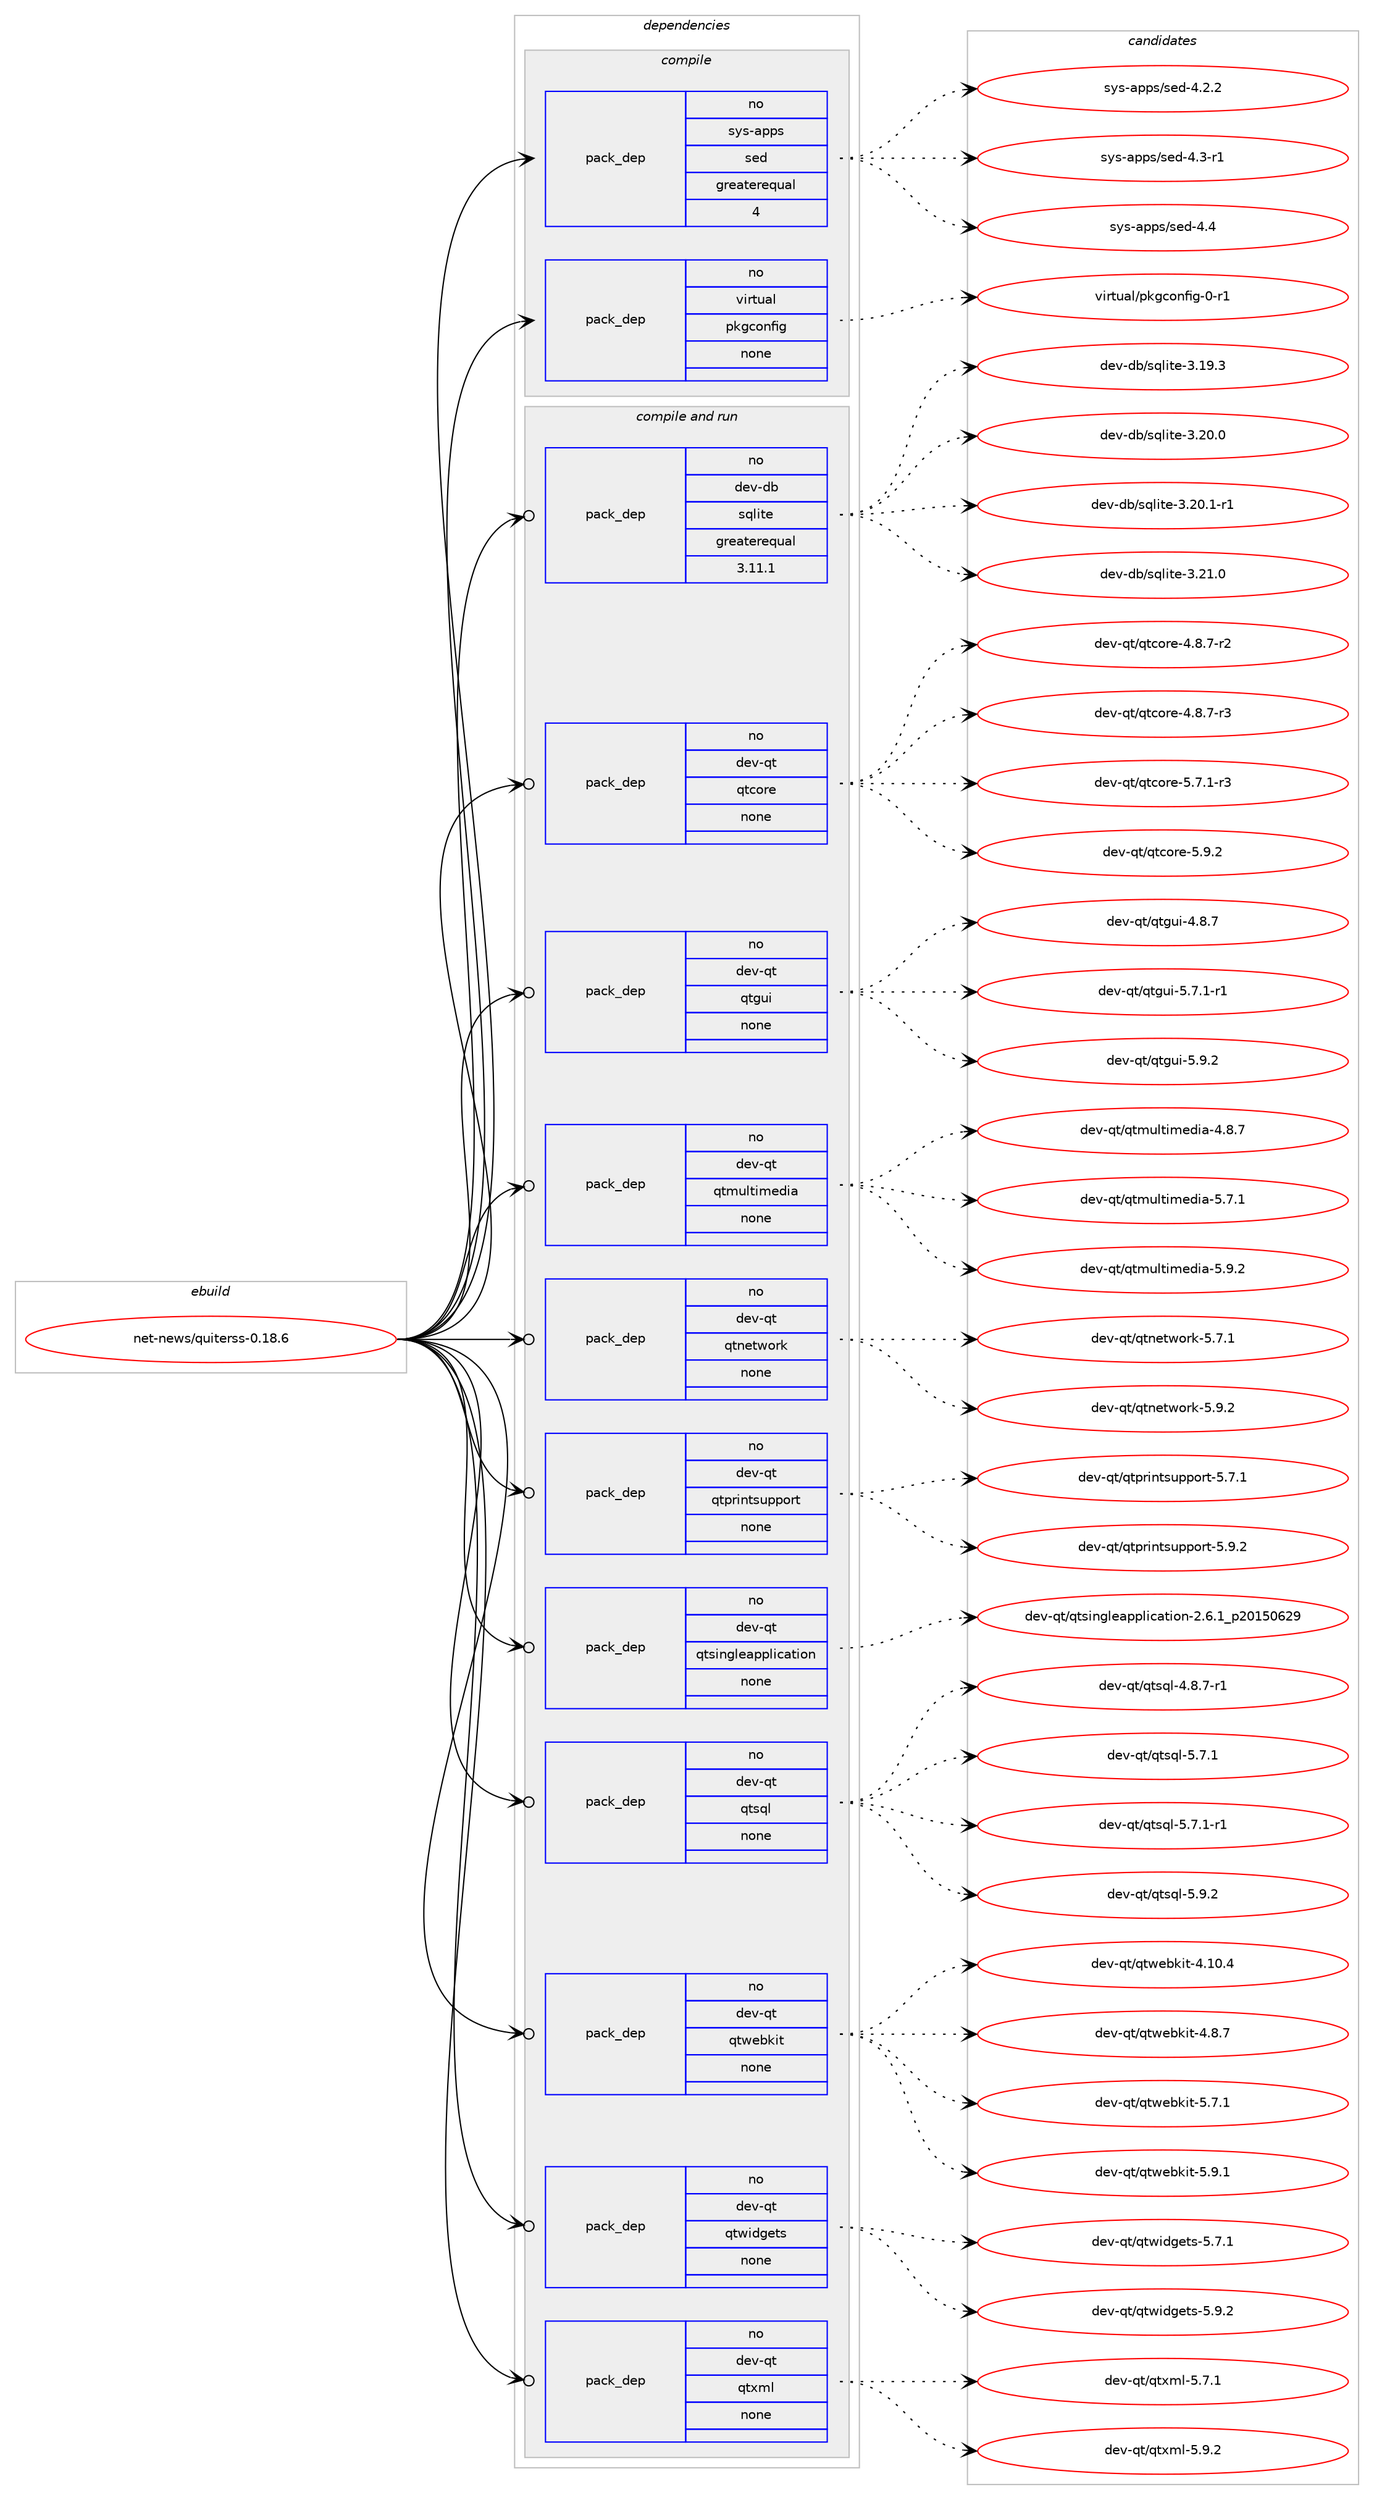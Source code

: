 digraph prolog {

# *************
# Graph options
# *************

newrank=true;
concentrate=true;
compound=true;
graph [rankdir=LR,fontname=Helvetica,fontsize=10,ranksep=1.5];#, ranksep=2.5, nodesep=0.2];
edge  [arrowhead=vee];
node  [fontname=Helvetica,fontsize=10];

# **********
# The ebuild
# **********

subgraph cluster_leftcol {
color=gray;
rank=same;
label=<<i>ebuild</i>>;
id [label="net-news/quiterss-0.18.6", color=red, width=4, href="../net-news/quiterss-0.18.6.svg"];
}

# ****************
# The dependencies
# ****************

subgraph cluster_midcol {
color=gray;
label=<<i>dependencies</i>>;
subgraph cluster_compile {
fillcolor="#eeeeee";
style=filled;
label=<<i>compile</i>>;
subgraph pack318772 {
dependency433324 [label=<<TABLE BORDER="0" CELLBORDER="1" CELLSPACING="0" CELLPADDING="4" WIDTH="220"><TR><TD ROWSPAN="6" CELLPADDING="30">pack_dep</TD></TR><TR><TD WIDTH="110">no</TD></TR><TR><TD>sys-apps</TD></TR><TR><TD>sed</TD></TR><TR><TD>greaterequal</TD></TR><TR><TD>4</TD></TR></TABLE>>, shape=none, color=blue];
}
id:e -> dependency433324:w [weight=20,style="solid",arrowhead="vee"];
subgraph pack318773 {
dependency433325 [label=<<TABLE BORDER="0" CELLBORDER="1" CELLSPACING="0" CELLPADDING="4" WIDTH="220"><TR><TD ROWSPAN="6" CELLPADDING="30">pack_dep</TD></TR><TR><TD WIDTH="110">no</TD></TR><TR><TD>virtual</TD></TR><TR><TD>pkgconfig</TD></TR><TR><TD>none</TD></TR><TR><TD></TD></TR></TABLE>>, shape=none, color=blue];
}
id:e -> dependency433325:w [weight=20,style="solid",arrowhead="vee"];
}
subgraph cluster_compileandrun {
fillcolor="#eeeeee";
style=filled;
label=<<i>compile and run</i>>;
subgraph pack318774 {
dependency433326 [label=<<TABLE BORDER="0" CELLBORDER="1" CELLSPACING="0" CELLPADDING="4" WIDTH="220"><TR><TD ROWSPAN="6" CELLPADDING="30">pack_dep</TD></TR><TR><TD WIDTH="110">no</TD></TR><TR><TD>dev-db</TD></TR><TR><TD>sqlite</TD></TR><TR><TD>greaterequal</TD></TR><TR><TD>3.11.1</TD></TR></TABLE>>, shape=none, color=blue];
}
id:e -> dependency433326:w [weight=20,style="solid",arrowhead="odotvee"];
subgraph pack318775 {
dependency433327 [label=<<TABLE BORDER="0" CELLBORDER="1" CELLSPACING="0" CELLPADDING="4" WIDTH="220"><TR><TD ROWSPAN="6" CELLPADDING="30">pack_dep</TD></TR><TR><TD WIDTH="110">no</TD></TR><TR><TD>dev-qt</TD></TR><TR><TD>qtcore</TD></TR><TR><TD>none</TD></TR><TR><TD></TD></TR></TABLE>>, shape=none, color=blue];
}
id:e -> dependency433327:w [weight=20,style="solid",arrowhead="odotvee"];
subgraph pack318776 {
dependency433328 [label=<<TABLE BORDER="0" CELLBORDER="1" CELLSPACING="0" CELLPADDING="4" WIDTH="220"><TR><TD ROWSPAN="6" CELLPADDING="30">pack_dep</TD></TR><TR><TD WIDTH="110">no</TD></TR><TR><TD>dev-qt</TD></TR><TR><TD>qtgui</TD></TR><TR><TD>none</TD></TR><TR><TD></TD></TR></TABLE>>, shape=none, color=blue];
}
id:e -> dependency433328:w [weight=20,style="solid",arrowhead="odotvee"];
subgraph pack318777 {
dependency433329 [label=<<TABLE BORDER="0" CELLBORDER="1" CELLSPACING="0" CELLPADDING="4" WIDTH="220"><TR><TD ROWSPAN="6" CELLPADDING="30">pack_dep</TD></TR><TR><TD WIDTH="110">no</TD></TR><TR><TD>dev-qt</TD></TR><TR><TD>qtmultimedia</TD></TR><TR><TD>none</TD></TR><TR><TD></TD></TR></TABLE>>, shape=none, color=blue];
}
id:e -> dependency433329:w [weight=20,style="solid",arrowhead="odotvee"];
subgraph pack318778 {
dependency433330 [label=<<TABLE BORDER="0" CELLBORDER="1" CELLSPACING="0" CELLPADDING="4" WIDTH="220"><TR><TD ROWSPAN="6" CELLPADDING="30">pack_dep</TD></TR><TR><TD WIDTH="110">no</TD></TR><TR><TD>dev-qt</TD></TR><TR><TD>qtnetwork</TD></TR><TR><TD>none</TD></TR><TR><TD></TD></TR></TABLE>>, shape=none, color=blue];
}
id:e -> dependency433330:w [weight=20,style="solid",arrowhead="odotvee"];
subgraph pack318779 {
dependency433331 [label=<<TABLE BORDER="0" CELLBORDER="1" CELLSPACING="0" CELLPADDING="4" WIDTH="220"><TR><TD ROWSPAN="6" CELLPADDING="30">pack_dep</TD></TR><TR><TD WIDTH="110">no</TD></TR><TR><TD>dev-qt</TD></TR><TR><TD>qtprintsupport</TD></TR><TR><TD>none</TD></TR><TR><TD></TD></TR></TABLE>>, shape=none, color=blue];
}
id:e -> dependency433331:w [weight=20,style="solid",arrowhead="odotvee"];
subgraph pack318780 {
dependency433332 [label=<<TABLE BORDER="0" CELLBORDER="1" CELLSPACING="0" CELLPADDING="4" WIDTH="220"><TR><TD ROWSPAN="6" CELLPADDING="30">pack_dep</TD></TR><TR><TD WIDTH="110">no</TD></TR><TR><TD>dev-qt</TD></TR><TR><TD>qtsingleapplication</TD></TR><TR><TD>none</TD></TR><TR><TD></TD></TR></TABLE>>, shape=none, color=blue];
}
id:e -> dependency433332:w [weight=20,style="solid",arrowhead="odotvee"];
subgraph pack318781 {
dependency433333 [label=<<TABLE BORDER="0" CELLBORDER="1" CELLSPACING="0" CELLPADDING="4" WIDTH="220"><TR><TD ROWSPAN="6" CELLPADDING="30">pack_dep</TD></TR><TR><TD WIDTH="110">no</TD></TR><TR><TD>dev-qt</TD></TR><TR><TD>qtsql</TD></TR><TR><TD>none</TD></TR><TR><TD></TD></TR></TABLE>>, shape=none, color=blue];
}
id:e -> dependency433333:w [weight=20,style="solid",arrowhead="odotvee"];
subgraph pack318782 {
dependency433334 [label=<<TABLE BORDER="0" CELLBORDER="1" CELLSPACING="0" CELLPADDING="4" WIDTH="220"><TR><TD ROWSPAN="6" CELLPADDING="30">pack_dep</TD></TR><TR><TD WIDTH="110">no</TD></TR><TR><TD>dev-qt</TD></TR><TR><TD>qtwebkit</TD></TR><TR><TD>none</TD></TR><TR><TD></TD></TR></TABLE>>, shape=none, color=blue];
}
id:e -> dependency433334:w [weight=20,style="solid",arrowhead="odotvee"];
subgraph pack318783 {
dependency433335 [label=<<TABLE BORDER="0" CELLBORDER="1" CELLSPACING="0" CELLPADDING="4" WIDTH="220"><TR><TD ROWSPAN="6" CELLPADDING="30">pack_dep</TD></TR><TR><TD WIDTH="110">no</TD></TR><TR><TD>dev-qt</TD></TR><TR><TD>qtwidgets</TD></TR><TR><TD>none</TD></TR><TR><TD></TD></TR></TABLE>>, shape=none, color=blue];
}
id:e -> dependency433335:w [weight=20,style="solid",arrowhead="odotvee"];
subgraph pack318784 {
dependency433336 [label=<<TABLE BORDER="0" CELLBORDER="1" CELLSPACING="0" CELLPADDING="4" WIDTH="220"><TR><TD ROWSPAN="6" CELLPADDING="30">pack_dep</TD></TR><TR><TD WIDTH="110">no</TD></TR><TR><TD>dev-qt</TD></TR><TR><TD>qtxml</TD></TR><TR><TD>none</TD></TR><TR><TD></TD></TR></TABLE>>, shape=none, color=blue];
}
id:e -> dependency433336:w [weight=20,style="solid",arrowhead="odotvee"];
}
subgraph cluster_run {
fillcolor="#eeeeee";
style=filled;
label=<<i>run</i>>;
}
}

# **************
# The candidates
# **************

subgraph cluster_choices {
rank=same;
color=gray;
label=<<i>candidates</i>>;

subgraph choice318772 {
color=black;
nodesep=1;
choice115121115459711211211547115101100455246504650 [label="sys-apps/sed-4.2.2", color=red, width=4,href="../sys-apps/sed-4.2.2.svg"];
choice115121115459711211211547115101100455246514511449 [label="sys-apps/sed-4.3-r1", color=red, width=4,href="../sys-apps/sed-4.3-r1.svg"];
choice11512111545971121121154711510110045524652 [label="sys-apps/sed-4.4", color=red, width=4,href="../sys-apps/sed-4.4.svg"];
dependency433324:e -> choice115121115459711211211547115101100455246504650:w [style=dotted,weight="100"];
dependency433324:e -> choice115121115459711211211547115101100455246514511449:w [style=dotted,weight="100"];
dependency433324:e -> choice11512111545971121121154711510110045524652:w [style=dotted,weight="100"];
}
subgraph choice318773 {
color=black;
nodesep=1;
choice11810511411611797108471121071039911111010210510345484511449 [label="virtual/pkgconfig-0-r1", color=red, width=4,href="../virtual/pkgconfig-0-r1.svg"];
dependency433325:e -> choice11810511411611797108471121071039911111010210510345484511449:w [style=dotted,weight="100"];
}
subgraph choice318774 {
color=black;
nodesep=1;
choice10010111845100984711511310810511610145514649574651 [label="dev-db/sqlite-3.19.3", color=red, width=4,href="../dev-db/sqlite-3.19.3.svg"];
choice10010111845100984711511310810511610145514650484648 [label="dev-db/sqlite-3.20.0", color=red, width=4,href="../dev-db/sqlite-3.20.0.svg"];
choice100101118451009847115113108105116101455146504846494511449 [label="dev-db/sqlite-3.20.1-r1", color=red, width=4,href="../dev-db/sqlite-3.20.1-r1.svg"];
choice10010111845100984711511310810511610145514650494648 [label="dev-db/sqlite-3.21.0", color=red, width=4,href="../dev-db/sqlite-3.21.0.svg"];
dependency433326:e -> choice10010111845100984711511310810511610145514649574651:w [style=dotted,weight="100"];
dependency433326:e -> choice10010111845100984711511310810511610145514650484648:w [style=dotted,weight="100"];
dependency433326:e -> choice100101118451009847115113108105116101455146504846494511449:w [style=dotted,weight="100"];
dependency433326:e -> choice10010111845100984711511310810511610145514650494648:w [style=dotted,weight="100"];
}
subgraph choice318775 {
color=black;
nodesep=1;
choice1001011184511311647113116991111141014552465646554511450 [label="dev-qt/qtcore-4.8.7-r2", color=red, width=4,href="../dev-qt/qtcore-4.8.7-r2.svg"];
choice1001011184511311647113116991111141014552465646554511451 [label="dev-qt/qtcore-4.8.7-r3", color=red, width=4,href="../dev-qt/qtcore-4.8.7-r3.svg"];
choice1001011184511311647113116991111141014553465546494511451 [label="dev-qt/qtcore-5.7.1-r3", color=red, width=4,href="../dev-qt/qtcore-5.7.1-r3.svg"];
choice100101118451131164711311699111114101455346574650 [label="dev-qt/qtcore-5.9.2", color=red, width=4,href="../dev-qt/qtcore-5.9.2.svg"];
dependency433327:e -> choice1001011184511311647113116991111141014552465646554511450:w [style=dotted,weight="100"];
dependency433327:e -> choice1001011184511311647113116991111141014552465646554511451:w [style=dotted,weight="100"];
dependency433327:e -> choice1001011184511311647113116991111141014553465546494511451:w [style=dotted,weight="100"];
dependency433327:e -> choice100101118451131164711311699111114101455346574650:w [style=dotted,weight="100"];
}
subgraph choice318776 {
color=black;
nodesep=1;
choice1001011184511311647113116103117105455246564655 [label="dev-qt/qtgui-4.8.7", color=red, width=4,href="../dev-qt/qtgui-4.8.7.svg"];
choice10010111845113116471131161031171054553465546494511449 [label="dev-qt/qtgui-5.7.1-r1", color=red, width=4,href="../dev-qt/qtgui-5.7.1-r1.svg"];
choice1001011184511311647113116103117105455346574650 [label="dev-qt/qtgui-5.9.2", color=red, width=4,href="../dev-qt/qtgui-5.9.2.svg"];
dependency433328:e -> choice1001011184511311647113116103117105455246564655:w [style=dotted,weight="100"];
dependency433328:e -> choice10010111845113116471131161031171054553465546494511449:w [style=dotted,weight="100"];
dependency433328:e -> choice1001011184511311647113116103117105455346574650:w [style=dotted,weight="100"];
}
subgraph choice318777 {
color=black;
nodesep=1;
choice100101118451131164711311610911710811610510910110010597455246564655 [label="dev-qt/qtmultimedia-4.8.7", color=red, width=4,href="../dev-qt/qtmultimedia-4.8.7.svg"];
choice100101118451131164711311610911710811610510910110010597455346554649 [label="dev-qt/qtmultimedia-5.7.1", color=red, width=4,href="../dev-qt/qtmultimedia-5.7.1.svg"];
choice100101118451131164711311610911710811610510910110010597455346574650 [label="dev-qt/qtmultimedia-5.9.2", color=red, width=4,href="../dev-qt/qtmultimedia-5.9.2.svg"];
dependency433329:e -> choice100101118451131164711311610911710811610510910110010597455246564655:w [style=dotted,weight="100"];
dependency433329:e -> choice100101118451131164711311610911710811610510910110010597455346554649:w [style=dotted,weight="100"];
dependency433329:e -> choice100101118451131164711311610911710811610510910110010597455346574650:w [style=dotted,weight="100"];
}
subgraph choice318778 {
color=black;
nodesep=1;
choice1001011184511311647113116110101116119111114107455346554649 [label="dev-qt/qtnetwork-5.7.1", color=red, width=4,href="../dev-qt/qtnetwork-5.7.1.svg"];
choice1001011184511311647113116110101116119111114107455346574650 [label="dev-qt/qtnetwork-5.9.2", color=red, width=4,href="../dev-qt/qtnetwork-5.9.2.svg"];
dependency433330:e -> choice1001011184511311647113116110101116119111114107455346554649:w [style=dotted,weight="100"];
dependency433330:e -> choice1001011184511311647113116110101116119111114107455346574650:w [style=dotted,weight="100"];
}
subgraph choice318779 {
color=black;
nodesep=1;
choice1001011184511311647113116112114105110116115117112112111114116455346554649 [label="dev-qt/qtprintsupport-5.7.1", color=red, width=4,href="../dev-qt/qtprintsupport-5.7.1.svg"];
choice1001011184511311647113116112114105110116115117112112111114116455346574650 [label="dev-qt/qtprintsupport-5.9.2", color=red, width=4,href="../dev-qt/qtprintsupport-5.9.2.svg"];
dependency433331:e -> choice1001011184511311647113116112114105110116115117112112111114116455346554649:w [style=dotted,weight="100"];
dependency433331:e -> choice1001011184511311647113116112114105110116115117112112111114116455346574650:w [style=dotted,weight="100"];
}
subgraph choice318780 {
color=black;
nodesep=1;
choice1001011184511311647113116115105110103108101971121121081059997116105111110455046544649951125048495348545057 [label="dev-qt/qtsingleapplication-2.6.1_p20150629", color=red, width=4,href="../dev-qt/qtsingleapplication-2.6.1_p20150629.svg"];
dependency433332:e -> choice1001011184511311647113116115105110103108101971121121081059997116105111110455046544649951125048495348545057:w [style=dotted,weight="100"];
}
subgraph choice318781 {
color=black;
nodesep=1;
choice10010111845113116471131161151131084552465646554511449 [label="dev-qt/qtsql-4.8.7-r1", color=red, width=4,href="../dev-qt/qtsql-4.8.7-r1.svg"];
choice1001011184511311647113116115113108455346554649 [label="dev-qt/qtsql-5.7.1", color=red, width=4,href="../dev-qt/qtsql-5.7.1.svg"];
choice10010111845113116471131161151131084553465546494511449 [label="dev-qt/qtsql-5.7.1-r1", color=red, width=4,href="../dev-qt/qtsql-5.7.1-r1.svg"];
choice1001011184511311647113116115113108455346574650 [label="dev-qt/qtsql-5.9.2", color=red, width=4,href="../dev-qt/qtsql-5.9.2.svg"];
dependency433333:e -> choice10010111845113116471131161151131084552465646554511449:w [style=dotted,weight="100"];
dependency433333:e -> choice1001011184511311647113116115113108455346554649:w [style=dotted,weight="100"];
dependency433333:e -> choice10010111845113116471131161151131084553465546494511449:w [style=dotted,weight="100"];
dependency433333:e -> choice1001011184511311647113116115113108455346574650:w [style=dotted,weight="100"];
}
subgraph choice318782 {
color=black;
nodesep=1;
choice10010111845113116471131161191019810710511645524649484652 [label="dev-qt/qtwebkit-4.10.4", color=red, width=4,href="../dev-qt/qtwebkit-4.10.4.svg"];
choice100101118451131164711311611910198107105116455246564655 [label="dev-qt/qtwebkit-4.8.7", color=red, width=4,href="../dev-qt/qtwebkit-4.8.7.svg"];
choice100101118451131164711311611910198107105116455346554649 [label="dev-qt/qtwebkit-5.7.1", color=red, width=4,href="../dev-qt/qtwebkit-5.7.1.svg"];
choice100101118451131164711311611910198107105116455346574649 [label="dev-qt/qtwebkit-5.9.1", color=red, width=4,href="../dev-qt/qtwebkit-5.9.1.svg"];
dependency433334:e -> choice10010111845113116471131161191019810710511645524649484652:w [style=dotted,weight="100"];
dependency433334:e -> choice100101118451131164711311611910198107105116455246564655:w [style=dotted,weight="100"];
dependency433334:e -> choice100101118451131164711311611910198107105116455346554649:w [style=dotted,weight="100"];
dependency433334:e -> choice100101118451131164711311611910198107105116455346574649:w [style=dotted,weight="100"];
}
subgraph choice318783 {
color=black;
nodesep=1;
choice1001011184511311647113116119105100103101116115455346554649 [label="dev-qt/qtwidgets-5.7.1", color=red, width=4,href="../dev-qt/qtwidgets-5.7.1.svg"];
choice1001011184511311647113116119105100103101116115455346574650 [label="dev-qt/qtwidgets-5.9.2", color=red, width=4,href="../dev-qt/qtwidgets-5.9.2.svg"];
dependency433335:e -> choice1001011184511311647113116119105100103101116115455346554649:w [style=dotted,weight="100"];
dependency433335:e -> choice1001011184511311647113116119105100103101116115455346574650:w [style=dotted,weight="100"];
}
subgraph choice318784 {
color=black;
nodesep=1;
choice1001011184511311647113116120109108455346554649 [label="dev-qt/qtxml-5.7.1", color=red, width=4,href="../dev-qt/qtxml-5.7.1.svg"];
choice1001011184511311647113116120109108455346574650 [label="dev-qt/qtxml-5.9.2", color=red, width=4,href="../dev-qt/qtxml-5.9.2.svg"];
dependency433336:e -> choice1001011184511311647113116120109108455346554649:w [style=dotted,weight="100"];
dependency433336:e -> choice1001011184511311647113116120109108455346574650:w [style=dotted,weight="100"];
}
}

}
